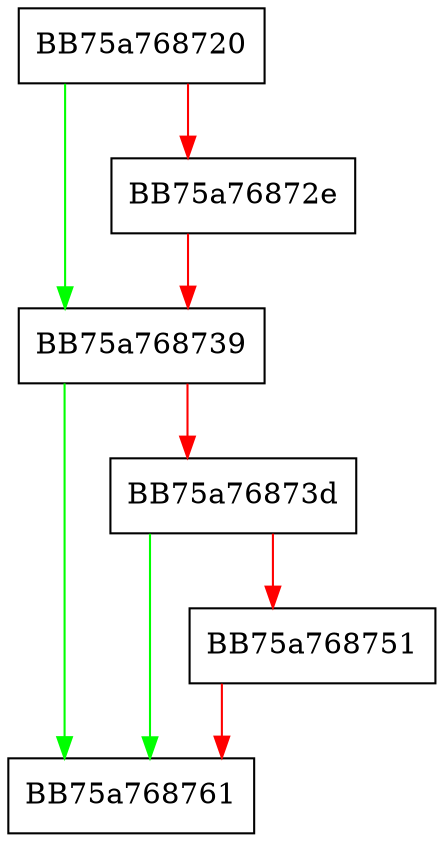 digraph MpUtilsDllMainUninitializeHelper {
  node [shape="box"];
  graph [splines=ortho];
  BB75a768720 -> BB75a768739 [color="green"];
  BB75a768720 -> BB75a76872e [color="red"];
  BB75a76872e -> BB75a768739 [color="red"];
  BB75a768739 -> BB75a768761 [color="green"];
  BB75a768739 -> BB75a76873d [color="red"];
  BB75a76873d -> BB75a768761 [color="green"];
  BB75a76873d -> BB75a768751 [color="red"];
  BB75a768751 -> BB75a768761 [color="red"];
}